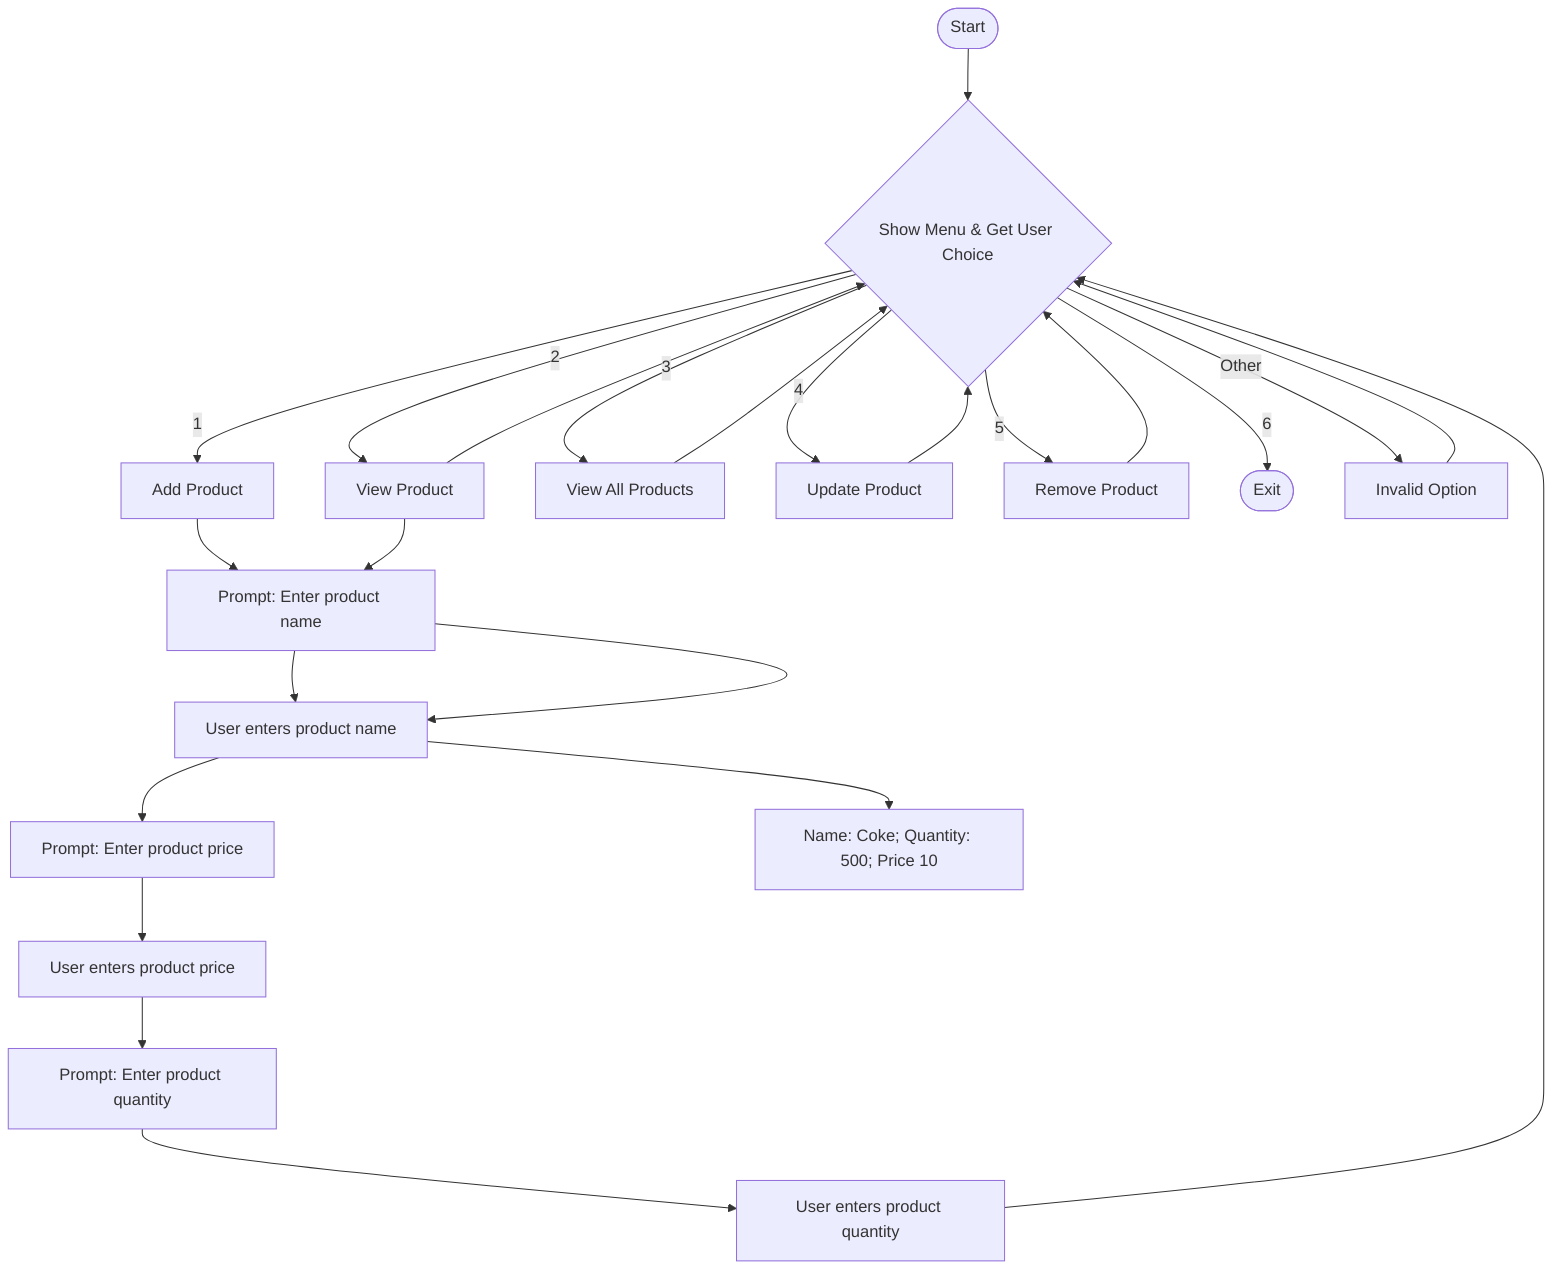 flowchart TD
    Start([Start])
    Menu{Show Menu & Get User Choice}
    Add[Add Product]
    GetProductName[Prompt: Enter product name]
    SetProductName[User enters product name]
    GetProductPrice[Prompt: Enter product price]
    SetProductPrice[User enters product price]
    GetProductQty[Prompt: Enter product quantity]
    SetProductQty[User enters product quantity]
    ViewOne[View Product]
    DisplayProduct[Name: Coke; Quantity: 500; Price 10]
    ViewAll[View All Products]
    Update[Update Product]
    Remove["Remove Product"]
    Exit([Exit])
    Invalid[Invalid Option]

    Start --> Menu
    Menu -->|1| Add
    Add --> GetProductName --> SetProductName --> GetProductPrice --> SetProductPrice --> GetProductQty --> SetProductQty --> Menu
    Menu -->|2| ViewOne
    ViewOne --> GetProductName --> SetProductName --> DisplayProduct
    Menu -->|3| ViewAll
    Menu -->|4| Update
    Menu -->|5| Remove
    Menu -->|6| Exit
    Menu -->|Other| Invalid
  
    ViewOne --> Menu
    ViewAll --> Menu
    Update --> Menu
    Remove --> Menu
    Invalid --> Menu